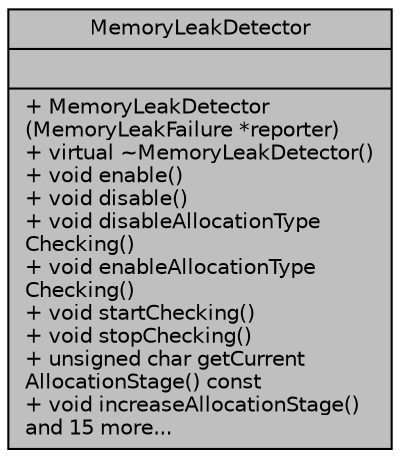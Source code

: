 digraph "MemoryLeakDetector"
{
 // LATEX_PDF_SIZE
  edge [fontname="Helvetica",fontsize="10",labelfontname="Helvetica",labelfontsize="10"];
  node [fontname="Helvetica",fontsize="10",shape=record];
  Node1 [label="{MemoryLeakDetector\n||+  MemoryLeakDetector\l(MemoryLeakFailure *reporter)\l+ virtual ~MemoryLeakDetector()\l+ void enable()\l+ void disable()\l+ void disableAllocationType\lChecking()\l+ void enableAllocationType\lChecking()\l+ void startChecking()\l+ void stopChecking()\l+ unsigned char getCurrent\lAllocationStage() const\l+ void increaseAllocationStage()\land 15 more...\l}",height=0.2,width=0.4,color="black", fillcolor="grey75", style="filled", fontcolor="black",tooltip=" "];
}
